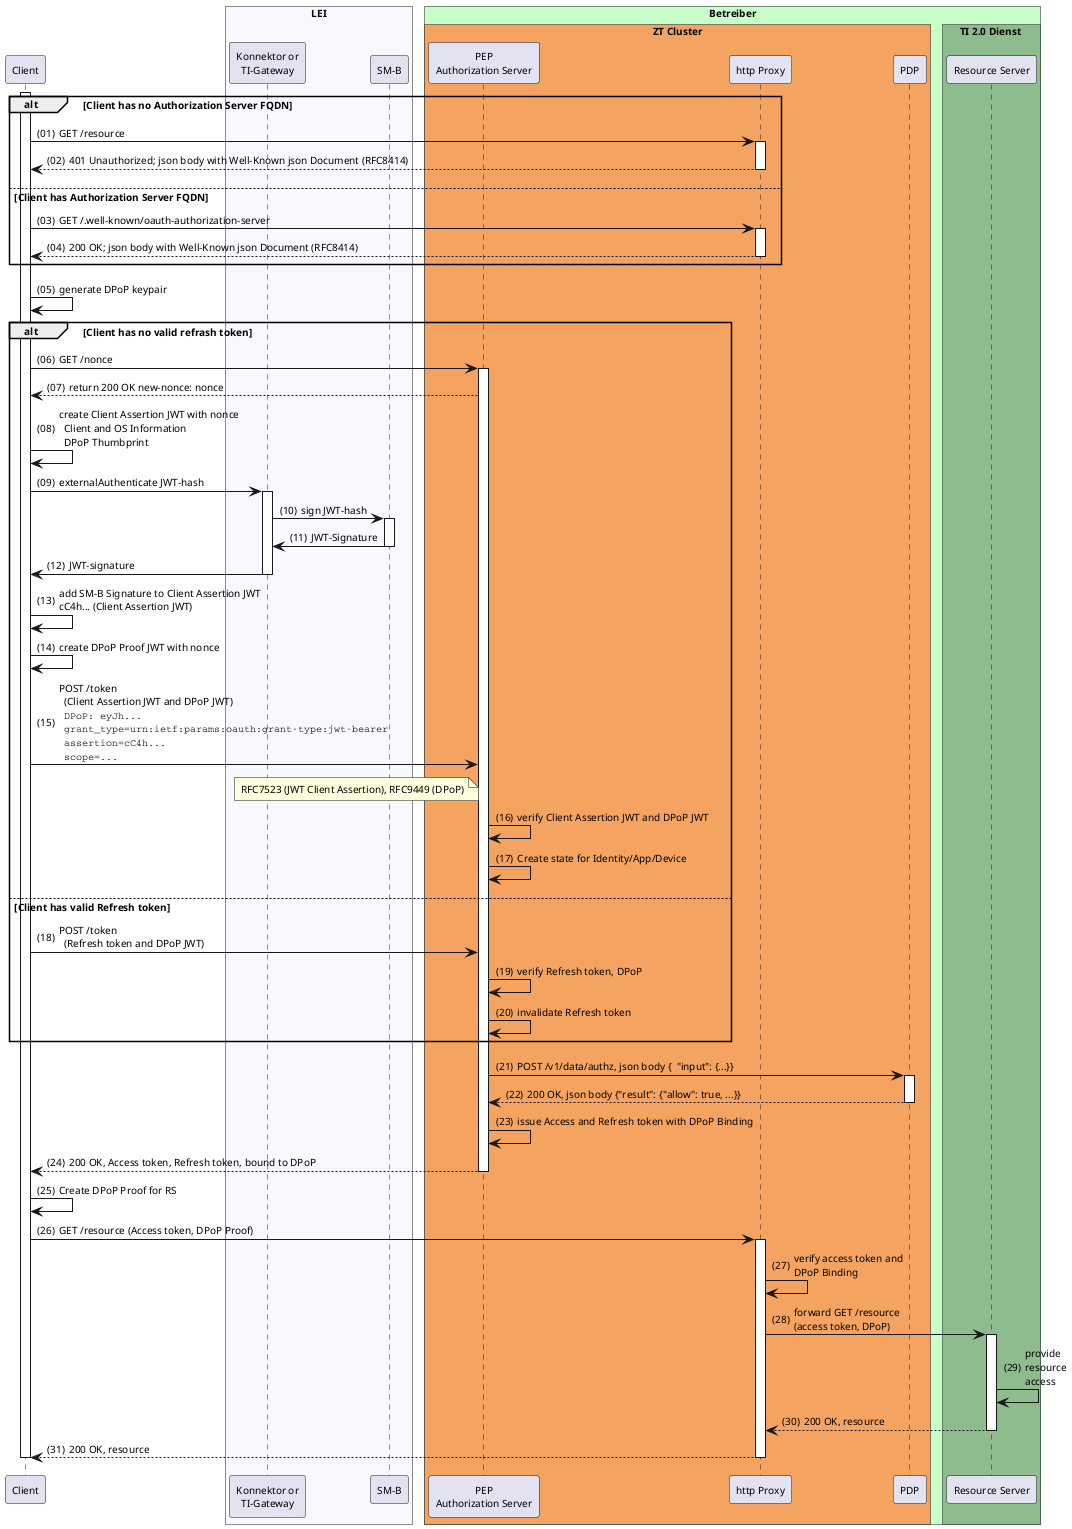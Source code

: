 @startuml "SM-B_Auth_with_DPoP"
autonumber "(00)"
skinparam defaultFontSize 10
skinparam defaultFontName Helvetica
skinparam DefaultMonospacedFontName Courier
skinparam lengthAdjust none

!pragma teoz true

participant Client
box "LEI" #GhostWhite
    participant Konnektor as "Konnektor or\nTI-Gateway"
    participant SMB as "SM-B"
end box

box "Betreiber" #TECHNOLOGY
    box "ZT Cluster" #SandyBrown
        participant AuthS as "PEP\nAuthorization Server" 
        participant HP as "http Proxy"
        participant PDP as "PDP"
    endbox
    box TI 2.0 Dienst #DarkSeaGreen
        participant RS as "Resource Server"
    endbox
end box

activate Client
alt Client has no Authorization Server FQDN
    Client -> HP: GET /resource
    activate HP
    HP --> Client: 401 Unauthorized; json body with Well-Known json Document (RFC8414)
    deactivate HP
else Client has Authorization Server FQDN
    Client -> HP: GET /.well-known/oauth-authorization-server 
    activate HP
    HP --> Client: 200 OK; json body with Well-Known json Document (RFC8414)
    deactivate HP
end

Client -> Client: generate DPoP keypair
alt Client has no valid refrash token
Client -> AuthS: GET /nonce
activate AuthS
AuthS --> Client: return 200 OK new-nonce: nonce
Client -> Client: create Client Assertion JWT with nonce\n  Client and OS Information\n  DPoP Thumbprint
Client -> Konnektor: externalAuthenticate JWT-hash
activate Konnektor
Konnektor -> SMB: sign JWT-hash
activate SMB
SMB -> Konnektor: JWT-Signature
deactivate SMB
Konnektor -> Client: JWT-signature
deactivate Konnektor

Client -> Client: add SM-B Signature to Client Assertion JWT\n\
cC4h... (Client Assertion JWT)
Client -> Client: create DPoP Proof JWT with nonce
Client -> AuthS: POST /token\n\
  (Client Assertion JWT and DPoP JWT)\n\
  ""DPoP: eyJh...""\n\
  ""grant_type=urn:ietf:params:oauth:grant-type:jwt-bearer""\n\
  ""assertion=cC4h...""\n\
  ""scope=...""
note left of AuthS
  RFC7523 (JWT Client Assertion), RFC9449 (DPoP)
end note
AuthS -> AuthS: verify Client Assertion JWT and DPoP JWT
AuthS -> AuthS: Create state for Identity/App/Device
else Client has valid Refresh token
Client -> AuthS: POST /token\n\
  (Refresh token and DPoP JWT)
AuthS -> AuthS: verify Refresh token, DPoP
AuthS -> AuthS: invalidate Refresh token
end

AuthS -> PDP: POST /v1/data/authz, json body {  "input": {...}} 
activate PDP
PDP --> AuthS: 200 OK, json body {"result": {"allow": true, ...}}
deactivate PDP
AuthS -> AuthS: issue Access and Refresh token with DPoP Binding
AuthS --> Client: 200 OK, Access token, Refresh token, bound to DPoP
deactivate AuthS
Client -> Client: Create DPoP Proof for RS

Client -> HP: GET /resource (Access token, DPoP Proof)
activate HP
HP -> HP: verify access token and\nDPoP Binding
HP -> RS: forward GET /resource\n\
(access token, DPoP)
activate RS
RS -> RS: provide\n\
resource\n\
access
RS --> HP: 200 OK, resource
deactivate RS
HP --> Client: 200 OK, resource
deactivate HP
deactivate RS
deactivate Client

@enduml